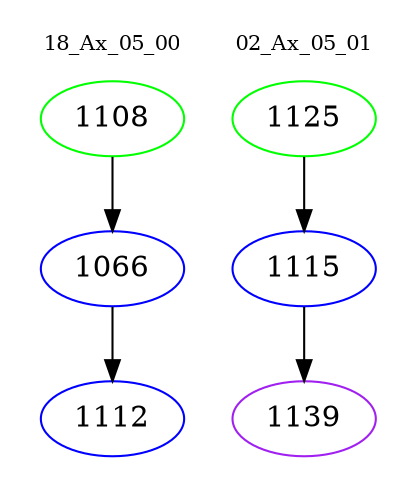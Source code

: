 digraph{
subgraph cluster_0 {
color = white
label = "18_Ax_05_00";
fontsize=10;
T0_1108 [label="1108", color="green"]
T0_1108 -> T0_1066 [color="black"]
T0_1066 [label="1066", color="blue"]
T0_1066 -> T0_1112 [color="black"]
T0_1112 [label="1112", color="blue"]
}
subgraph cluster_1 {
color = white
label = "02_Ax_05_01";
fontsize=10;
T1_1125 [label="1125", color="green"]
T1_1125 -> T1_1115 [color="black"]
T1_1115 [label="1115", color="blue"]
T1_1115 -> T1_1139 [color="black"]
T1_1139 [label="1139", color="purple"]
}
}
